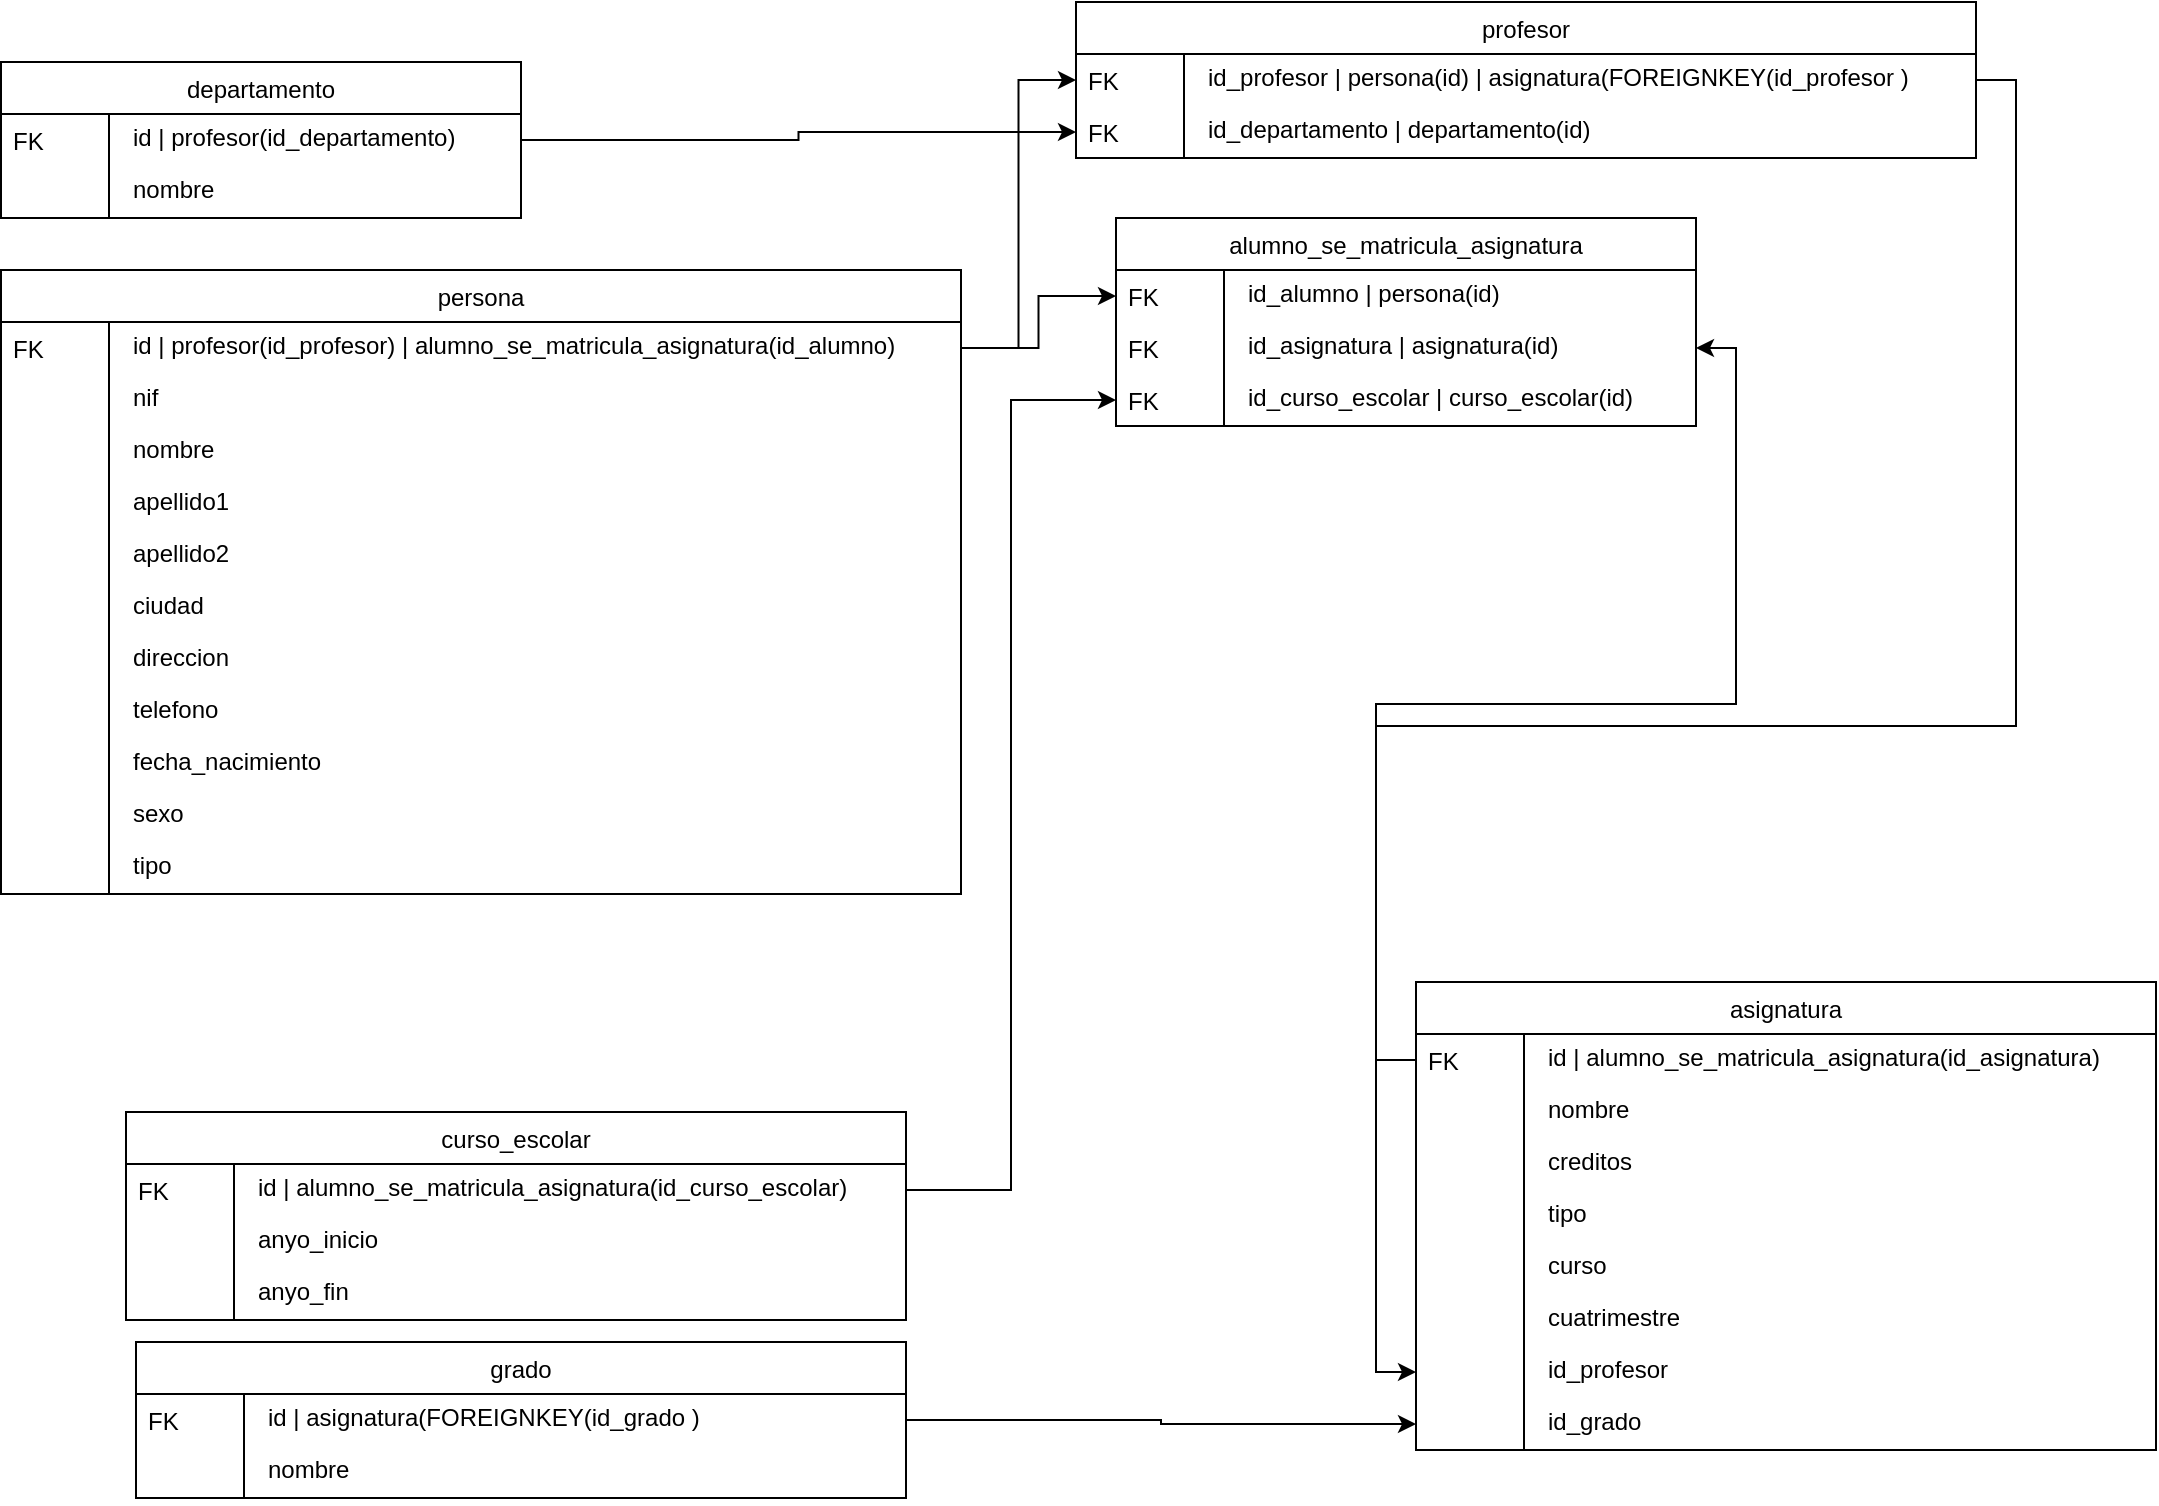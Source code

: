 <mxfile version="22.0.6" type="device">
  <diagram name="Página-1" id="wY3-WIpBnLSalEv3TleI">
    <mxGraphModel dx="1434" dy="782" grid="1" gridSize="10" guides="1" tooltips="1" connect="1" arrows="1" fold="1" page="1" pageScale="1" pageWidth="1169" pageHeight="827" math="0" shadow="0">
      <root>
        <mxCell id="0" />
        <mxCell id="1" parent="0" />
        <mxCell id="Exug02o-3mjedRuLKMfW-1" value="departamento" style="swimlane;fontStyle=0;childLayout=stackLayout;horizontal=1;startSize=26;fillColor=default;horizontalStack=0;resizeParent=1;resizeLast=0;collapsible=1;marginBottom=0;swimlaneFillColor=default;align=center;" vertex="1" parent="1">
          <mxGeometry x="32.5" y="40" width="260" height="78" as="geometry" />
        </mxCell>
        <mxCell id="Exug02o-3mjedRuLKMfW-2" value="id | profesor(id_departamento)" style="shape=partialRectangle;top=0;left=0;right=0;bottom=0;align=left;verticalAlign=top;spacingTop=-2;fillColor=none;spacingLeft=64;spacingRight=4;overflow=hidden;rotatable=0;points=[[0,0.5],[1,0.5]];portConstraint=eastwest;dropTarget=0;" vertex="1" parent="Exug02o-3mjedRuLKMfW-1">
          <mxGeometry y="26" width="260" height="26" as="geometry" />
        </mxCell>
        <mxCell id="Exug02o-3mjedRuLKMfW-3" value="FK" style="shape=partialRectangle;top=0;left=0;bottom=0;fillColor=none;align=left;verticalAlign=middle;spacingLeft=4;spacingRight=4;overflow=hidden;rotatable=180;points=[];portConstraint=eastwest;part=1;" vertex="1" connectable="0" parent="Exug02o-3mjedRuLKMfW-2">
          <mxGeometry width="54" height="26" as="geometry" />
        </mxCell>
        <mxCell id="Exug02o-3mjedRuLKMfW-4" value="nombre" style="shape=partialRectangle;top=0;left=0;right=0;bottom=0;align=left;verticalAlign=top;spacingTop=-2;fillColor=none;spacingLeft=64;spacingRight=4;overflow=hidden;rotatable=0;points=[[0,0.5],[1,0.5]];portConstraint=eastwest;dropTarget=0;" vertex="1" parent="Exug02o-3mjedRuLKMfW-1">
          <mxGeometry y="52" width="260" height="26" as="geometry" />
        </mxCell>
        <mxCell id="Exug02o-3mjedRuLKMfW-5" value="" style="shape=partialRectangle;top=0;left=0;bottom=0;fillColor=none;align=left;verticalAlign=middle;spacingLeft=4;spacingRight=4;overflow=hidden;rotatable=180;points=[];portConstraint=eastwest;part=1;" vertex="1" connectable="0" parent="Exug02o-3mjedRuLKMfW-4">
          <mxGeometry width="54" height="26" as="geometry" />
        </mxCell>
        <mxCell id="Exug02o-3mjedRuLKMfW-6" value="persona" style="swimlane;fontStyle=0;childLayout=stackLayout;horizontal=1;startSize=26;fillColor=default;horizontalStack=0;resizeParent=1;resizeLast=0;collapsible=1;marginBottom=0;swimlaneFillColor=default;align=center;" vertex="1" parent="1">
          <mxGeometry x="32.5" y="144" width="480" height="312" as="geometry" />
        </mxCell>
        <mxCell id="Exug02o-3mjedRuLKMfW-7" value="id | profesor(id_profesor) | alumno_se_matricula_asignatura(id_alumno)" style="shape=partialRectangle;top=0;left=0;right=0;bottom=0;align=left;verticalAlign=top;spacingTop=-2;fillColor=none;spacingLeft=64;spacingRight=4;overflow=hidden;rotatable=0;points=[[0,0.5],[1,0.5]];portConstraint=eastwest;dropTarget=0;" vertex="1" parent="Exug02o-3mjedRuLKMfW-6">
          <mxGeometry y="26" width="480" height="26" as="geometry" />
        </mxCell>
        <mxCell id="Exug02o-3mjedRuLKMfW-8" value="FK" style="shape=partialRectangle;top=0;left=0;bottom=0;fillColor=none;align=left;verticalAlign=middle;spacingLeft=4;spacingRight=4;overflow=hidden;rotatable=180;points=[];portConstraint=eastwest;part=1;" vertex="1" connectable="0" parent="Exug02o-3mjedRuLKMfW-7">
          <mxGeometry width="54" height="26" as="geometry" />
        </mxCell>
        <mxCell id="Exug02o-3mjedRuLKMfW-9" value="nif" style="shape=partialRectangle;top=0;left=0;right=0;bottom=0;align=left;verticalAlign=top;spacingTop=-2;fillColor=none;spacingLeft=64;spacingRight=4;overflow=hidden;rotatable=0;points=[[0,0.5],[1,0.5]];portConstraint=eastwest;dropTarget=0;" vertex="1" parent="Exug02o-3mjedRuLKMfW-6">
          <mxGeometry y="52" width="480" height="26" as="geometry" />
        </mxCell>
        <mxCell id="Exug02o-3mjedRuLKMfW-10" value="" style="shape=partialRectangle;top=0;left=0;bottom=0;fillColor=none;align=left;verticalAlign=middle;spacingLeft=4;spacingRight=4;overflow=hidden;rotatable=180;points=[];portConstraint=eastwest;part=1;" vertex="1" connectable="0" parent="Exug02o-3mjedRuLKMfW-9">
          <mxGeometry width="54" height="26" as="geometry" />
        </mxCell>
        <mxCell id="Exug02o-3mjedRuLKMfW-11" value="nombre" style="shape=partialRectangle;top=0;left=0;right=0;bottom=0;align=left;verticalAlign=top;spacingTop=-2;fillColor=none;spacingLeft=64;spacingRight=4;overflow=hidden;rotatable=0;points=[[0,0.5],[1,0.5]];portConstraint=eastwest;dropTarget=0;" vertex="1" parent="Exug02o-3mjedRuLKMfW-6">
          <mxGeometry y="78" width="480" height="26" as="geometry" />
        </mxCell>
        <mxCell id="Exug02o-3mjedRuLKMfW-12" value="" style="shape=partialRectangle;top=0;left=0;bottom=0;fillColor=none;align=left;verticalAlign=middle;spacingLeft=4;spacingRight=4;overflow=hidden;rotatable=180;points=[];portConstraint=eastwest;part=1;" vertex="1" connectable="0" parent="Exug02o-3mjedRuLKMfW-11">
          <mxGeometry width="54" height="26" as="geometry" />
        </mxCell>
        <mxCell id="Exug02o-3mjedRuLKMfW-13" value="apellido1" style="shape=partialRectangle;top=0;left=0;right=0;bottom=0;align=left;verticalAlign=top;spacingTop=-2;fillColor=none;spacingLeft=64;spacingRight=4;overflow=hidden;rotatable=0;points=[[0,0.5],[1,0.5]];portConstraint=eastwest;dropTarget=0;" vertex="1" parent="Exug02o-3mjedRuLKMfW-6">
          <mxGeometry y="104" width="480" height="26" as="geometry" />
        </mxCell>
        <mxCell id="Exug02o-3mjedRuLKMfW-14" value="" style="shape=partialRectangle;top=0;left=0;bottom=0;fillColor=none;align=left;verticalAlign=middle;spacingLeft=4;spacingRight=4;overflow=hidden;rotatable=180;points=[];portConstraint=eastwest;part=1;" vertex="1" connectable="0" parent="Exug02o-3mjedRuLKMfW-13">
          <mxGeometry width="54" height="26" as="geometry" />
        </mxCell>
        <mxCell id="Exug02o-3mjedRuLKMfW-15" value="apellido2" style="shape=partialRectangle;top=0;left=0;right=0;bottom=0;align=left;verticalAlign=top;spacingTop=-2;fillColor=none;spacingLeft=64;spacingRight=4;overflow=hidden;rotatable=0;points=[[0,0.5],[1,0.5]];portConstraint=eastwest;dropTarget=0;" vertex="1" parent="Exug02o-3mjedRuLKMfW-6">
          <mxGeometry y="130" width="480" height="26" as="geometry" />
        </mxCell>
        <mxCell id="Exug02o-3mjedRuLKMfW-16" value="" style="shape=partialRectangle;top=0;left=0;bottom=0;fillColor=none;align=left;verticalAlign=middle;spacingLeft=4;spacingRight=4;overflow=hidden;rotatable=180;points=[];portConstraint=eastwest;part=1;" vertex="1" connectable="0" parent="Exug02o-3mjedRuLKMfW-15">
          <mxGeometry width="54" height="26" as="geometry" />
        </mxCell>
        <mxCell id="Exug02o-3mjedRuLKMfW-17" value="ciudad" style="shape=partialRectangle;top=0;left=0;right=0;bottom=0;align=left;verticalAlign=top;spacingTop=-2;fillColor=none;spacingLeft=64;spacingRight=4;overflow=hidden;rotatable=0;points=[[0,0.5],[1,0.5]];portConstraint=eastwest;dropTarget=0;" vertex="1" parent="Exug02o-3mjedRuLKMfW-6">
          <mxGeometry y="156" width="480" height="26" as="geometry" />
        </mxCell>
        <mxCell id="Exug02o-3mjedRuLKMfW-18" value="" style="shape=partialRectangle;top=0;left=0;bottom=0;fillColor=none;align=left;verticalAlign=middle;spacingLeft=4;spacingRight=4;overflow=hidden;rotatable=180;points=[];portConstraint=eastwest;part=1;" vertex="1" connectable="0" parent="Exug02o-3mjedRuLKMfW-17">
          <mxGeometry width="54" height="26" as="geometry" />
        </mxCell>
        <mxCell id="Exug02o-3mjedRuLKMfW-19" value="direccion" style="shape=partialRectangle;top=0;left=0;right=0;bottom=0;align=left;verticalAlign=top;spacingTop=-2;fillColor=none;spacingLeft=64;spacingRight=4;overflow=hidden;rotatable=0;points=[[0,0.5],[1,0.5]];portConstraint=eastwest;dropTarget=0;" vertex="1" parent="Exug02o-3mjedRuLKMfW-6">
          <mxGeometry y="182" width="480" height="26" as="geometry" />
        </mxCell>
        <mxCell id="Exug02o-3mjedRuLKMfW-20" value="" style="shape=partialRectangle;top=0;left=0;bottom=0;fillColor=none;align=left;verticalAlign=middle;spacingLeft=4;spacingRight=4;overflow=hidden;rotatable=180;points=[];portConstraint=eastwest;part=1;" vertex="1" connectable="0" parent="Exug02o-3mjedRuLKMfW-19">
          <mxGeometry width="54" height="26" as="geometry" />
        </mxCell>
        <mxCell id="Exug02o-3mjedRuLKMfW-21" value="telefono" style="shape=partialRectangle;top=0;left=0;right=0;bottom=0;align=left;verticalAlign=top;spacingTop=-2;fillColor=none;spacingLeft=64;spacingRight=4;overflow=hidden;rotatable=0;points=[[0,0.5],[1,0.5]];portConstraint=eastwest;dropTarget=0;" vertex="1" parent="Exug02o-3mjedRuLKMfW-6">
          <mxGeometry y="208" width="480" height="26" as="geometry" />
        </mxCell>
        <mxCell id="Exug02o-3mjedRuLKMfW-22" value="" style="shape=partialRectangle;top=0;left=0;bottom=0;fillColor=none;align=left;verticalAlign=middle;spacingLeft=4;spacingRight=4;overflow=hidden;rotatable=180;points=[];portConstraint=eastwest;part=1;" vertex="1" connectable="0" parent="Exug02o-3mjedRuLKMfW-21">
          <mxGeometry width="54" height="26" as="geometry" />
        </mxCell>
        <mxCell id="Exug02o-3mjedRuLKMfW-23" value="fecha_nacimiento" style="shape=partialRectangle;top=0;left=0;right=0;bottom=0;align=left;verticalAlign=top;spacingTop=-2;fillColor=none;spacingLeft=64;spacingRight=4;overflow=hidden;rotatable=0;points=[[0,0.5],[1,0.5]];portConstraint=eastwest;dropTarget=0;" vertex="1" parent="Exug02o-3mjedRuLKMfW-6">
          <mxGeometry y="234" width="480" height="26" as="geometry" />
        </mxCell>
        <mxCell id="Exug02o-3mjedRuLKMfW-24" value="" style="shape=partialRectangle;top=0;left=0;bottom=0;fillColor=none;align=left;verticalAlign=middle;spacingLeft=4;spacingRight=4;overflow=hidden;rotatable=180;points=[];portConstraint=eastwest;part=1;" vertex="1" connectable="0" parent="Exug02o-3mjedRuLKMfW-23">
          <mxGeometry width="54" height="26" as="geometry" />
        </mxCell>
        <mxCell id="Exug02o-3mjedRuLKMfW-25" value="sexo" style="shape=partialRectangle;top=0;left=0;right=0;bottom=0;align=left;verticalAlign=top;spacingTop=-2;fillColor=none;spacingLeft=64;spacingRight=4;overflow=hidden;rotatable=0;points=[[0,0.5],[1,0.5]];portConstraint=eastwest;dropTarget=0;" vertex="1" parent="Exug02o-3mjedRuLKMfW-6">
          <mxGeometry y="260" width="480" height="26" as="geometry" />
        </mxCell>
        <mxCell id="Exug02o-3mjedRuLKMfW-26" value="" style="shape=partialRectangle;top=0;left=0;bottom=0;fillColor=none;align=left;verticalAlign=middle;spacingLeft=4;spacingRight=4;overflow=hidden;rotatable=180;points=[];portConstraint=eastwest;part=1;" vertex="1" connectable="0" parent="Exug02o-3mjedRuLKMfW-25">
          <mxGeometry width="54" height="26" as="geometry" />
        </mxCell>
        <mxCell id="Exug02o-3mjedRuLKMfW-27" value="tipo" style="shape=partialRectangle;top=0;left=0;right=0;bottom=0;align=left;verticalAlign=top;spacingTop=-2;fillColor=none;spacingLeft=64;spacingRight=4;overflow=hidden;rotatable=0;points=[[0,0.5],[1,0.5]];portConstraint=eastwest;dropTarget=0;" vertex="1" parent="Exug02o-3mjedRuLKMfW-6">
          <mxGeometry y="286" width="480" height="26" as="geometry" />
        </mxCell>
        <mxCell id="Exug02o-3mjedRuLKMfW-28" value="" style="shape=partialRectangle;top=0;left=0;bottom=0;fillColor=none;align=left;verticalAlign=middle;spacingLeft=4;spacingRight=4;overflow=hidden;rotatable=180;points=[];portConstraint=eastwest;part=1;" vertex="1" connectable="0" parent="Exug02o-3mjedRuLKMfW-27">
          <mxGeometry width="54" height="26" as="geometry" />
        </mxCell>
        <mxCell id="Exug02o-3mjedRuLKMfW-29" value="profesor" style="swimlane;fontStyle=0;childLayout=stackLayout;horizontal=1;startSize=26;fillColor=default;horizontalStack=0;resizeParent=1;resizeLast=0;collapsible=1;marginBottom=0;swimlaneFillColor=default;align=center;" vertex="1" parent="1">
          <mxGeometry x="570" y="10" width="450" height="78" as="geometry" />
        </mxCell>
        <mxCell id="Exug02o-3mjedRuLKMfW-30" value="id_profesor | persona(id) | asignatura(FOREIGNKEY(id_profesor )" style="shape=partialRectangle;top=0;left=0;right=0;bottom=0;align=left;verticalAlign=top;spacingTop=-2;fillColor=none;spacingLeft=64;spacingRight=4;overflow=hidden;rotatable=0;points=[[0,0.5],[1,0.5]];portConstraint=eastwest;dropTarget=0;" vertex="1" parent="Exug02o-3mjedRuLKMfW-29">
          <mxGeometry y="26" width="450" height="26" as="geometry" />
        </mxCell>
        <mxCell id="Exug02o-3mjedRuLKMfW-31" value="FK" style="shape=partialRectangle;top=0;left=0;bottom=0;fillColor=none;align=left;verticalAlign=middle;spacingLeft=4;spacingRight=4;overflow=hidden;rotatable=180;points=[];portConstraint=eastwest;part=1;" vertex="1" connectable="0" parent="Exug02o-3mjedRuLKMfW-30">
          <mxGeometry width="54" height="26" as="geometry" />
        </mxCell>
        <mxCell id="Exug02o-3mjedRuLKMfW-32" value="id_departamento | departamento(id)" style="shape=partialRectangle;top=0;left=0;right=0;bottom=0;align=left;verticalAlign=top;spacingTop=-2;fillColor=none;spacingLeft=64;spacingRight=4;overflow=hidden;rotatable=0;points=[[0,0.5],[1,0.5]];portConstraint=eastwest;dropTarget=0;" vertex="1" parent="Exug02o-3mjedRuLKMfW-29">
          <mxGeometry y="52" width="450" height="26" as="geometry" />
        </mxCell>
        <mxCell id="Exug02o-3mjedRuLKMfW-33" value="FK" style="shape=partialRectangle;top=0;left=0;bottom=0;fillColor=none;align=left;verticalAlign=middle;spacingLeft=4;spacingRight=4;overflow=hidden;rotatable=180;points=[];portConstraint=eastwest;part=1;" vertex="1" connectable="0" parent="Exug02o-3mjedRuLKMfW-32">
          <mxGeometry width="54" height="26" as="geometry" />
        </mxCell>
        <mxCell id="Exug02o-3mjedRuLKMfW-34" value="grado" style="swimlane;fontStyle=0;childLayout=stackLayout;horizontal=1;startSize=26;fillColor=default;horizontalStack=0;resizeParent=1;resizeLast=0;collapsible=1;marginBottom=0;swimlaneFillColor=default;align=center;" vertex="1" parent="1">
          <mxGeometry x="100" y="680" width="385" height="78" as="geometry" />
        </mxCell>
        <mxCell id="Exug02o-3mjedRuLKMfW-35" value="id | asignatura(FOREIGNKEY(id_grado )" style="shape=partialRectangle;top=0;left=0;right=0;bottom=0;align=left;verticalAlign=top;spacingTop=-2;fillColor=none;spacingLeft=64;spacingRight=4;overflow=hidden;rotatable=0;points=[[0,0.5],[1,0.5]];portConstraint=eastwest;dropTarget=0;" vertex="1" parent="Exug02o-3mjedRuLKMfW-34">
          <mxGeometry y="26" width="385" height="26" as="geometry" />
        </mxCell>
        <mxCell id="Exug02o-3mjedRuLKMfW-36" value="FK" style="shape=partialRectangle;top=0;left=0;bottom=0;fillColor=none;align=left;verticalAlign=middle;spacingLeft=4;spacingRight=4;overflow=hidden;rotatable=180;points=[];portConstraint=eastwest;part=1;" vertex="1" connectable="0" parent="Exug02o-3mjedRuLKMfW-35">
          <mxGeometry width="54" height="26" as="geometry" />
        </mxCell>
        <mxCell id="Exug02o-3mjedRuLKMfW-37" value="nombre" style="shape=partialRectangle;top=0;left=0;right=0;bottom=0;align=left;verticalAlign=top;spacingTop=-2;fillColor=none;spacingLeft=64;spacingRight=4;overflow=hidden;rotatable=0;points=[[0,0.5],[1,0.5]];portConstraint=eastwest;dropTarget=0;" vertex="1" parent="Exug02o-3mjedRuLKMfW-34">
          <mxGeometry y="52" width="385" height="26" as="geometry" />
        </mxCell>
        <mxCell id="Exug02o-3mjedRuLKMfW-38" value="" style="shape=partialRectangle;top=0;left=0;bottom=0;fillColor=none;align=left;verticalAlign=middle;spacingLeft=4;spacingRight=4;overflow=hidden;rotatable=180;points=[];portConstraint=eastwest;part=1;" vertex="1" connectable="0" parent="Exug02o-3mjedRuLKMfW-37">
          <mxGeometry width="54" height="26" as="geometry" />
        </mxCell>
        <mxCell id="Exug02o-3mjedRuLKMfW-39" value="asignatura" style="swimlane;fontStyle=0;childLayout=stackLayout;horizontal=1;startSize=26;fillColor=default;horizontalStack=0;resizeParent=1;resizeLast=0;collapsible=1;marginBottom=0;swimlaneFillColor=default;align=center;" vertex="1" parent="1">
          <mxGeometry x="740" y="500" width="370" height="234" as="geometry" />
        </mxCell>
        <mxCell id="Exug02o-3mjedRuLKMfW-40" value="id | alumno_se_matricula_asignatura(id_asignatura)" style="shape=partialRectangle;top=0;left=0;right=0;bottom=0;align=left;verticalAlign=top;spacingTop=-2;fillColor=none;spacingLeft=64;spacingRight=4;overflow=hidden;rotatable=0;points=[[0,0.5],[1,0.5]];portConstraint=eastwest;dropTarget=0;" vertex="1" parent="Exug02o-3mjedRuLKMfW-39">
          <mxGeometry y="26" width="370" height="26" as="geometry" />
        </mxCell>
        <mxCell id="Exug02o-3mjedRuLKMfW-41" value="FK" style="shape=partialRectangle;top=0;left=0;bottom=0;fillColor=none;align=left;verticalAlign=middle;spacingLeft=4;spacingRight=4;overflow=hidden;rotatable=180;points=[];portConstraint=eastwest;part=1;" vertex="1" connectable="0" parent="Exug02o-3mjedRuLKMfW-40">
          <mxGeometry width="54" height="26" as="geometry" />
        </mxCell>
        <mxCell id="Exug02o-3mjedRuLKMfW-42" value="nombre" style="shape=partialRectangle;top=0;left=0;right=0;bottom=0;align=left;verticalAlign=top;spacingTop=-2;fillColor=none;spacingLeft=64;spacingRight=4;overflow=hidden;rotatable=0;points=[[0,0.5],[1,0.5]];portConstraint=eastwest;dropTarget=0;" vertex="1" parent="Exug02o-3mjedRuLKMfW-39">
          <mxGeometry y="52" width="370" height="26" as="geometry" />
        </mxCell>
        <mxCell id="Exug02o-3mjedRuLKMfW-43" value="" style="shape=partialRectangle;top=0;left=0;bottom=0;fillColor=none;align=left;verticalAlign=middle;spacingLeft=4;spacingRight=4;overflow=hidden;rotatable=180;points=[];portConstraint=eastwest;part=1;" vertex="1" connectable="0" parent="Exug02o-3mjedRuLKMfW-42">
          <mxGeometry width="54" height="26" as="geometry" />
        </mxCell>
        <mxCell id="Exug02o-3mjedRuLKMfW-44" value="creditos" style="shape=partialRectangle;top=0;left=0;right=0;bottom=0;align=left;verticalAlign=top;spacingTop=-2;fillColor=none;spacingLeft=64;spacingRight=4;overflow=hidden;rotatable=0;points=[[0,0.5],[1,0.5]];portConstraint=eastwest;dropTarget=0;" vertex="1" parent="Exug02o-3mjedRuLKMfW-39">
          <mxGeometry y="78" width="370" height="26" as="geometry" />
        </mxCell>
        <mxCell id="Exug02o-3mjedRuLKMfW-45" value="" style="shape=partialRectangle;top=0;left=0;bottom=0;fillColor=none;align=left;verticalAlign=middle;spacingLeft=4;spacingRight=4;overflow=hidden;rotatable=180;points=[];portConstraint=eastwest;part=1;" vertex="1" connectable="0" parent="Exug02o-3mjedRuLKMfW-44">
          <mxGeometry width="54" height="26" as="geometry" />
        </mxCell>
        <mxCell id="Exug02o-3mjedRuLKMfW-46" value="tipo" style="shape=partialRectangle;top=0;left=0;right=0;bottom=0;align=left;verticalAlign=top;spacingTop=-2;fillColor=none;spacingLeft=64;spacingRight=4;overflow=hidden;rotatable=0;points=[[0,0.5],[1,0.5]];portConstraint=eastwest;dropTarget=0;" vertex="1" parent="Exug02o-3mjedRuLKMfW-39">
          <mxGeometry y="104" width="370" height="26" as="geometry" />
        </mxCell>
        <mxCell id="Exug02o-3mjedRuLKMfW-47" value="" style="shape=partialRectangle;top=0;left=0;bottom=0;fillColor=none;align=left;verticalAlign=middle;spacingLeft=4;spacingRight=4;overflow=hidden;rotatable=180;points=[];portConstraint=eastwest;part=1;" vertex="1" connectable="0" parent="Exug02o-3mjedRuLKMfW-46">
          <mxGeometry width="54" height="26" as="geometry" />
        </mxCell>
        <mxCell id="Exug02o-3mjedRuLKMfW-48" value="curso" style="shape=partialRectangle;top=0;left=0;right=0;bottom=0;align=left;verticalAlign=top;spacingTop=-2;fillColor=none;spacingLeft=64;spacingRight=4;overflow=hidden;rotatable=0;points=[[0,0.5],[1,0.5]];portConstraint=eastwest;dropTarget=0;" vertex="1" parent="Exug02o-3mjedRuLKMfW-39">
          <mxGeometry y="130" width="370" height="26" as="geometry" />
        </mxCell>
        <mxCell id="Exug02o-3mjedRuLKMfW-49" value="" style="shape=partialRectangle;top=0;left=0;bottom=0;fillColor=none;align=left;verticalAlign=middle;spacingLeft=4;spacingRight=4;overflow=hidden;rotatable=180;points=[];portConstraint=eastwest;part=1;" vertex="1" connectable="0" parent="Exug02o-3mjedRuLKMfW-48">
          <mxGeometry width="54" height="26" as="geometry" />
        </mxCell>
        <mxCell id="Exug02o-3mjedRuLKMfW-50" value="cuatrimestre" style="shape=partialRectangle;top=0;left=0;right=0;bottom=0;align=left;verticalAlign=top;spacingTop=-2;fillColor=none;spacingLeft=64;spacingRight=4;overflow=hidden;rotatable=0;points=[[0,0.5],[1,0.5]];portConstraint=eastwest;dropTarget=0;" vertex="1" parent="Exug02o-3mjedRuLKMfW-39">
          <mxGeometry y="156" width="370" height="26" as="geometry" />
        </mxCell>
        <mxCell id="Exug02o-3mjedRuLKMfW-51" value="" style="shape=partialRectangle;top=0;left=0;bottom=0;fillColor=none;align=left;verticalAlign=middle;spacingLeft=4;spacingRight=4;overflow=hidden;rotatable=180;points=[];portConstraint=eastwest;part=1;" vertex="1" connectable="0" parent="Exug02o-3mjedRuLKMfW-50">
          <mxGeometry width="54" height="26" as="geometry" />
        </mxCell>
        <mxCell id="Exug02o-3mjedRuLKMfW-52" value="id_profesor" style="shape=partialRectangle;top=0;left=0;right=0;bottom=0;align=left;verticalAlign=top;spacingTop=-2;fillColor=none;spacingLeft=64;spacingRight=4;overflow=hidden;rotatable=0;points=[[0,0.5],[1,0.5]];portConstraint=eastwest;dropTarget=0;" vertex="1" parent="Exug02o-3mjedRuLKMfW-39">
          <mxGeometry y="182" width="370" height="26" as="geometry" />
        </mxCell>
        <mxCell id="Exug02o-3mjedRuLKMfW-53" value="" style="shape=partialRectangle;top=0;left=0;bottom=0;fillColor=none;align=left;verticalAlign=middle;spacingLeft=4;spacingRight=4;overflow=hidden;rotatable=180;points=[];portConstraint=eastwest;part=1;" vertex="1" connectable="0" parent="Exug02o-3mjedRuLKMfW-52">
          <mxGeometry width="54" height="26" as="geometry" />
        </mxCell>
        <mxCell id="Exug02o-3mjedRuLKMfW-54" value="id_grado" style="shape=partialRectangle;top=0;left=0;right=0;bottom=0;align=left;verticalAlign=top;spacingTop=-2;fillColor=none;spacingLeft=64;spacingRight=4;overflow=hidden;rotatable=0;points=[[0,0.5],[1,0.5]];portConstraint=eastwest;dropTarget=0;" vertex="1" parent="Exug02o-3mjedRuLKMfW-39">
          <mxGeometry y="208" width="370" height="26" as="geometry" />
        </mxCell>
        <mxCell id="Exug02o-3mjedRuLKMfW-55" value="" style="shape=partialRectangle;top=0;left=0;bottom=0;fillColor=none;align=left;verticalAlign=middle;spacingLeft=4;spacingRight=4;overflow=hidden;rotatable=180;points=[];portConstraint=eastwest;part=1;" vertex="1" connectable="0" parent="Exug02o-3mjedRuLKMfW-54">
          <mxGeometry width="54" height="26" as="geometry" />
        </mxCell>
        <mxCell id="Exug02o-3mjedRuLKMfW-56" value="curso_escolar" style="swimlane;fontStyle=0;childLayout=stackLayout;horizontal=1;startSize=26;fillColor=default;horizontalStack=0;resizeParent=1;resizeLast=0;collapsible=1;marginBottom=0;swimlaneFillColor=default;align=center;" vertex="1" parent="1">
          <mxGeometry x="95" y="565" width="390" height="104" as="geometry" />
        </mxCell>
        <mxCell id="Exug02o-3mjedRuLKMfW-57" value="id | alumno_se_matricula_asignatura(id_curso_escolar)" style="shape=partialRectangle;top=0;left=0;right=0;bottom=0;align=left;verticalAlign=top;spacingTop=-2;fillColor=none;spacingLeft=64;spacingRight=4;overflow=hidden;rotatable=0;points=[[0,0.5],[1,0.5]];portConstraint=eastwest;dropTarget=0;" vertex="1" parent="Exug02o-3mjedRuLKMfW-56">
          <mxGeometry y="26" width="390" height="26" as="geometry" />
        </mxCell>
        <mxCell id="Exug02o-3mjedRuLKMfW-58" value="FK" style="shape=partialRectangle;top=0;left=0;bottom=0;fillColor=none;align=left;verticalAlign=middle;spacingLeft=4;spacingRight=4;overflow=hidden;rotatable=180;points=[];portConstraint=eastwest;part=1;" vertex="1" connectable="0" parent="Exug02o-3mjedRuLKMfW-57">
          <mxGeometry width="54" height="26" as="geometry" />
        </mxCell>
        <mxCell id="Exug02o-3mjedRuLKMfW-59" value="anyo_inicio" style="shape=partialRectangle;top=0;left=0;right=0;bottom=0;align=left;verticalAlign=top;spacingTop=-2;fillColor=none;spacingLeft=64;spacingRight=4;overflow=hidden;rotatable=0;points=[[0,0.5],[1,0.5]];portConstraint=eastwest;dropTarget=0;" vertex="1" parent="Exug02o-3mjedRuLKMfW-56">
          <mxGeometry y="52" width="390" height="26" as="geometry" />
        </mxCell>
        <mxCell id="Exug02o-3mjedRuLKMfW-60" value="" style="shape=partialRectangle;top=0;left=0;bottom=0;fillColor=none;align=left;verticalAlign=middle;spacingLeft=4;spacingRight=4;overflow=hidden;rotatable=180;points=[];portConstraint=eastwest;part=1;" vertex="1" connectable="0" parent="Exug02o-3mjedRuLKMfW-59">
          <mxGeometry width="54" height="26" as="geometry" />
        </mxCell>
        <mxCell id="Exug02o-3mjedRuLKMfW-61" value="anyo_fin" style="shape=partialRectangle;top=0;left=0;right=0;bottom=0;align=left;verticalAlign=top;spacingTop=-2;fillColor=none;spacingLeft=64;spacingRight=4;overflow=hidden;rotatable=0;points=[[0,0.5],[1,0.5]];portConstraint=eastwest;dropTarget=0;" vertex="1" parent="Exug02o-3mjedRuLKMfW-56">
          <mxGeometry y="78" width="390" height="26" as="geometry" />
        </mxCell>
        <mxCell id="Exug02o-3mjedRuLKMfW-62" value="" style="shape=partialRectangle;top=0;left=0;bottom=0;fillColor=none;align=left;verticalAlign=middle;spacingLeft=4;spacingRight=4;overflow=hidden;rotatable=180;points=[];portConstraint=eastwest;part=1;" vertex="1" connectable="0" parent="Exug02o-3mjedRuLKMfW-61">
          <mxGeometry width="54" height="26" as="geometry" />
        </mxCell>
        <mxCell id="Exug02o-3mjedRuLKMfW-63" value="alumno_se_matricula_asignatura" style="swimlane;fontStyle=0;childLayout=stackLayout;horizontal=1;startSize=26;fillColor=default;horizontalStack=0;resizeParent=1;resizeLast=0;collapsible=1;marginBottom=0;swimlaneFillColor=default;align=center;" vertex="1" parent="1">
          <mxGeometry x="590" y="118" width="290" height="104" as="geometry" />
        </mxCell>
        <mxCell id="Exug02o-3mjedRuLKMfW-64" value="id_alumno | persona(id)" style="shape=partialRectangle;top=0;left=0;right=0;bottom=0;align=left;verticalAlign=top;spacingTop=-2;fillColor=none;spacingLeft=64;spacingRight=4;overflow=hidden;rotatable=0;points=[[0,0.5],[1,0.5]];portConstraint=eastwest;dropTarget=0;" vertex="1" parent="Exug02o-3mjedRuLKMfW-63">
          <mxGeometry y="26" width="290" height="26" as="geometry" />
        </mxCell>
        <mxCell id="Exug02o-3mjedRuLKMfW-65" value="FK" style="shape=partialRectangle;top=0;left=0;bottom=0;fillColor=none;align=left;verticalAlign=middle;spacingLeft=4;spacingRight=4;overflow=hidden;rotatable=180;points=[];portConstraint=eastwest;part=1;" vertex="1" connectable="0" parent="Exug02o-3mjedRuLKMfW-64">
          <mxGeometry width="54" height="26" as="geometry" />
        </mxCell>
        <mxCell id="Exug02o-3mjedRuLKMfW-66" value="id_asignatura | asignatura(id)" style="shape=partialRectangle;top=0;left=0;right=0;bottom=0;align=left;verticalAlign=top;spacingTop=-2;fillColor=none;spacingLeft=64;spacingRight=4;overflow=hidden;rotatable=0;points=[[0,0.5],[1,0.5]];portConstraint=eastwest;dropTarget=0;" vertex="1" parent="Exug02o-3mjedRuLKMfW-63">
          <mxGeometry y="52" width="290" height="26" as="geometry" />
        </mxCell>
        <mxCell id="Exug02o-3mjedRuLKMfW-67" value="FK" style="shape=partialRectangle;top=0;left=0;bottom=0;fillColor=none;align=left;verticalAlign=middle;spacingLeft=4;spacingRight=4;overflow=hidden;rotatable=180;points=[];portConstraint=eastwest;part=1;" vertex="1" connectable="0" parent="Exug02o-3mjedRuLKMfW-66">
          <mxGeometry width="54" height="26" as="geometry" />
        </mxCell>
        <mxCell id="Exug02o-3mjedRuLKMfW-68" value="id_curso_escolar | curso_escolar(id)" style="shape=partialRectangle;top=0;left=0;right=0;bottom=0;align=left;verticalAlign=top;spacingTop=-2;fillColor=none;spacingLeft=64;spacingRight=4;overflow=hidden;rotatable=0;points=[[0,0.5],[1,0.5]];portConstraint=eastwest;dropTarget=0;" vertex="1" parent="Exug02o-3mjedRuLKMfW-63">
          <mxGeometry y="78" width="290" height="26" as="geometry" />
        </mxCell>
        <mxCell id="Exug02o-3mjedRuLKMfW-69" value="FK" style="shape=partialRectangle;top=0;left=0;bottom=0;fillColor=none;align=left;verticalAlign=middle;spacingLeft=4;spacingRight=4;overflow=hidden;rotatable=180;points=[];portConstraint=eastwest;part=1;" vertex="1" connectable="0" parent="Exug02o-3mjedRuLKMfW-68">
          <mxGeometry width="54" height="26" as="geometry" />
        </mxCell>
        <mxCell id="Exug02o-3mjedRuLKMfW-70" value="" style="edgeStyle=orthogonalEdgeStyle;rounded=0;orthogonalLoop=1;jettySize=auto;html=1;entryX=0;entryY=0.5;entryDx=0;entryDy=0;" edge="1" parent="1" source="Exug02o-3mjedRuLKMfW-7" target="Exug02o-3mjedRuLKMfW-30">
          <mxGeometry relative="1" as="geometry" />
        </mxCell>
        <mxCell id="Exug02o-3mjedRuLKMfW-71" style="edgeStyle=orthogonalEdgeStyle;rounded=0;orthogonalLoop=1;jettySize=auto;html=1;exitX=1;exitY=0.5;exitDx=0;exitDy=0;entryX=0;entryY=0.5;entryDx=0;entryDy=0;" edge="1" parent="1" source="Exug02o-3mjedRuLKMfW-7" target="Exug02o-3mjedRuLKMfW-64">
          <mxGeometry relative="1" as="geometry" />
        </mxCell>
        <mxCell id="Exug02o-3mjedRuLKMfW-72" style="edgeStyle=orthogonalEdgeStyle;rounded=0;orthogonalLoop=1;jettySize=auto;html=1;" edge="1" parent="1" source="Exug02o-3mjedRuLKMfW-40" target="Exug02o-3mjedRuLKMfW-66">
          <mxGeometry relative="1" as="geometry" />
        </mxCell>
        <mxCell id="Exug02o-3mjedRuLKMfW-73" style="edgeStyle=orthogonalEdgeStyle;rounded=0;orthogonalLoop=1;jettySize=auto;html=1;" edge="1" parent="1" source="Exug02o-3mjedRuLKMfW-57" target="Exug02o-3mjedRuLKMfW-68">
          <mxGeometry relative="1" as="geometry" />
        </mxCell>
        <mxCell id="Exug02o-3mjedRuLKMfW-76" style="edgeStyle=orthogonalEdgeStyle;rounded=0;orthogonalLoop=1;jettySize=auto;html=1;exitX=1;exitY=0.5;exitDx=0;exitDy=0;" edge="1" parent="1" source="Exug02o-3mjedRuLKMfW-2" target="Exug02o-3mjedRuLKMfW-32">
          <mxGeometry relative="1" as="geometry" />
        </mxCell>
        <mxCell id="Exug02o-3mjedRuLKMfW-77" style="edgeStyle=orthogonalEdgeStyle;rounded=0;orthogonalLoop=1;jettySize=auto;html=1;exitX=1;exitY=0.5;exitDx=0;exitDy=0;" edge="1" parent="1" source="Exug02o-3mjedRuLKMfW-35" target="Exug02o-3mjedRuLKMfW-54">
          <mxGeometry relative="1" as="geometry" />
        </mxCell>
        <mxCell id="Exug02o-3mjedRuLKMfW-78" style="edgeStyle=orthogonalEdgeStyle;rounded=0;orthogonalLoop=1;jettySize=auto;html=1;exitX=1;exitY=0.5;exitDx=0;exitDy=0;entryX=0;entryY=0.5;entryDx=0;entryDy=0;" edge="1" parent="1" source="Exug02o-3mjedRuLKMfW-30" target="Exug02o-3mjedRuLKMfW-52">
          <mxGeometry relative="1" as="geometry" />
        </mxCell>
      </root>
    </mxGraphModel>
  </diagram>
</mxfile>
